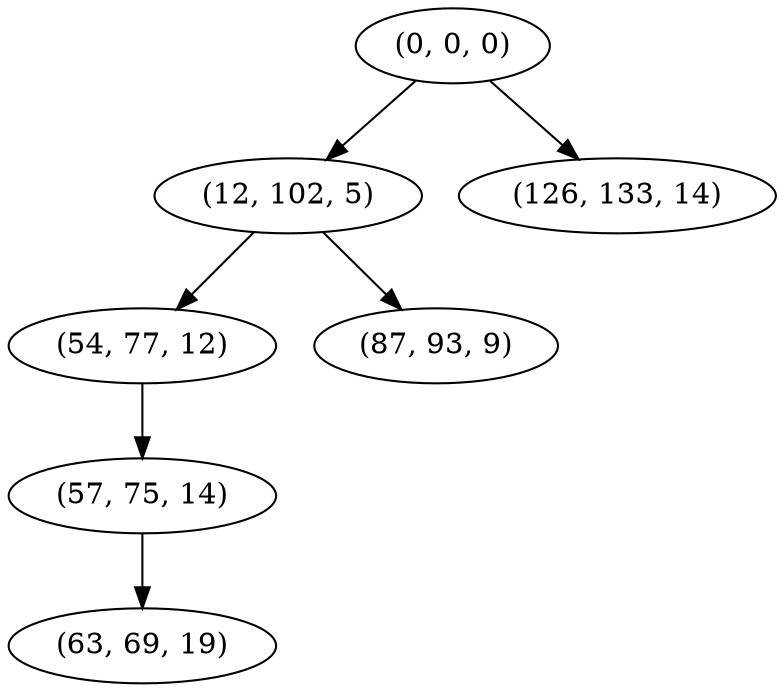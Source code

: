 digraph tree {
    "(0, 0, 0)";
    "(12, 102, 5)";
    "(54, 77, 12)";
    "(57, 75, 14)";
    "(63, 69, 19)";
    "(87, 93, 9)";
    "(126, 133, 14)";
    "(0, 0, 0)" -> "(12, 102, 5)";
    "(0, 0, 0)" -> "(126, 133, 14)";
    "(12, 102, 5)" -> "(54, 77, 12)";
    "(12, 102, 5)" -> "(87, 93, 9)";
    "(54, 77, 12)" -> "(57, 75, 14)";
    "(57, 75, 14)" -> "(63, 69, 19)";
}
